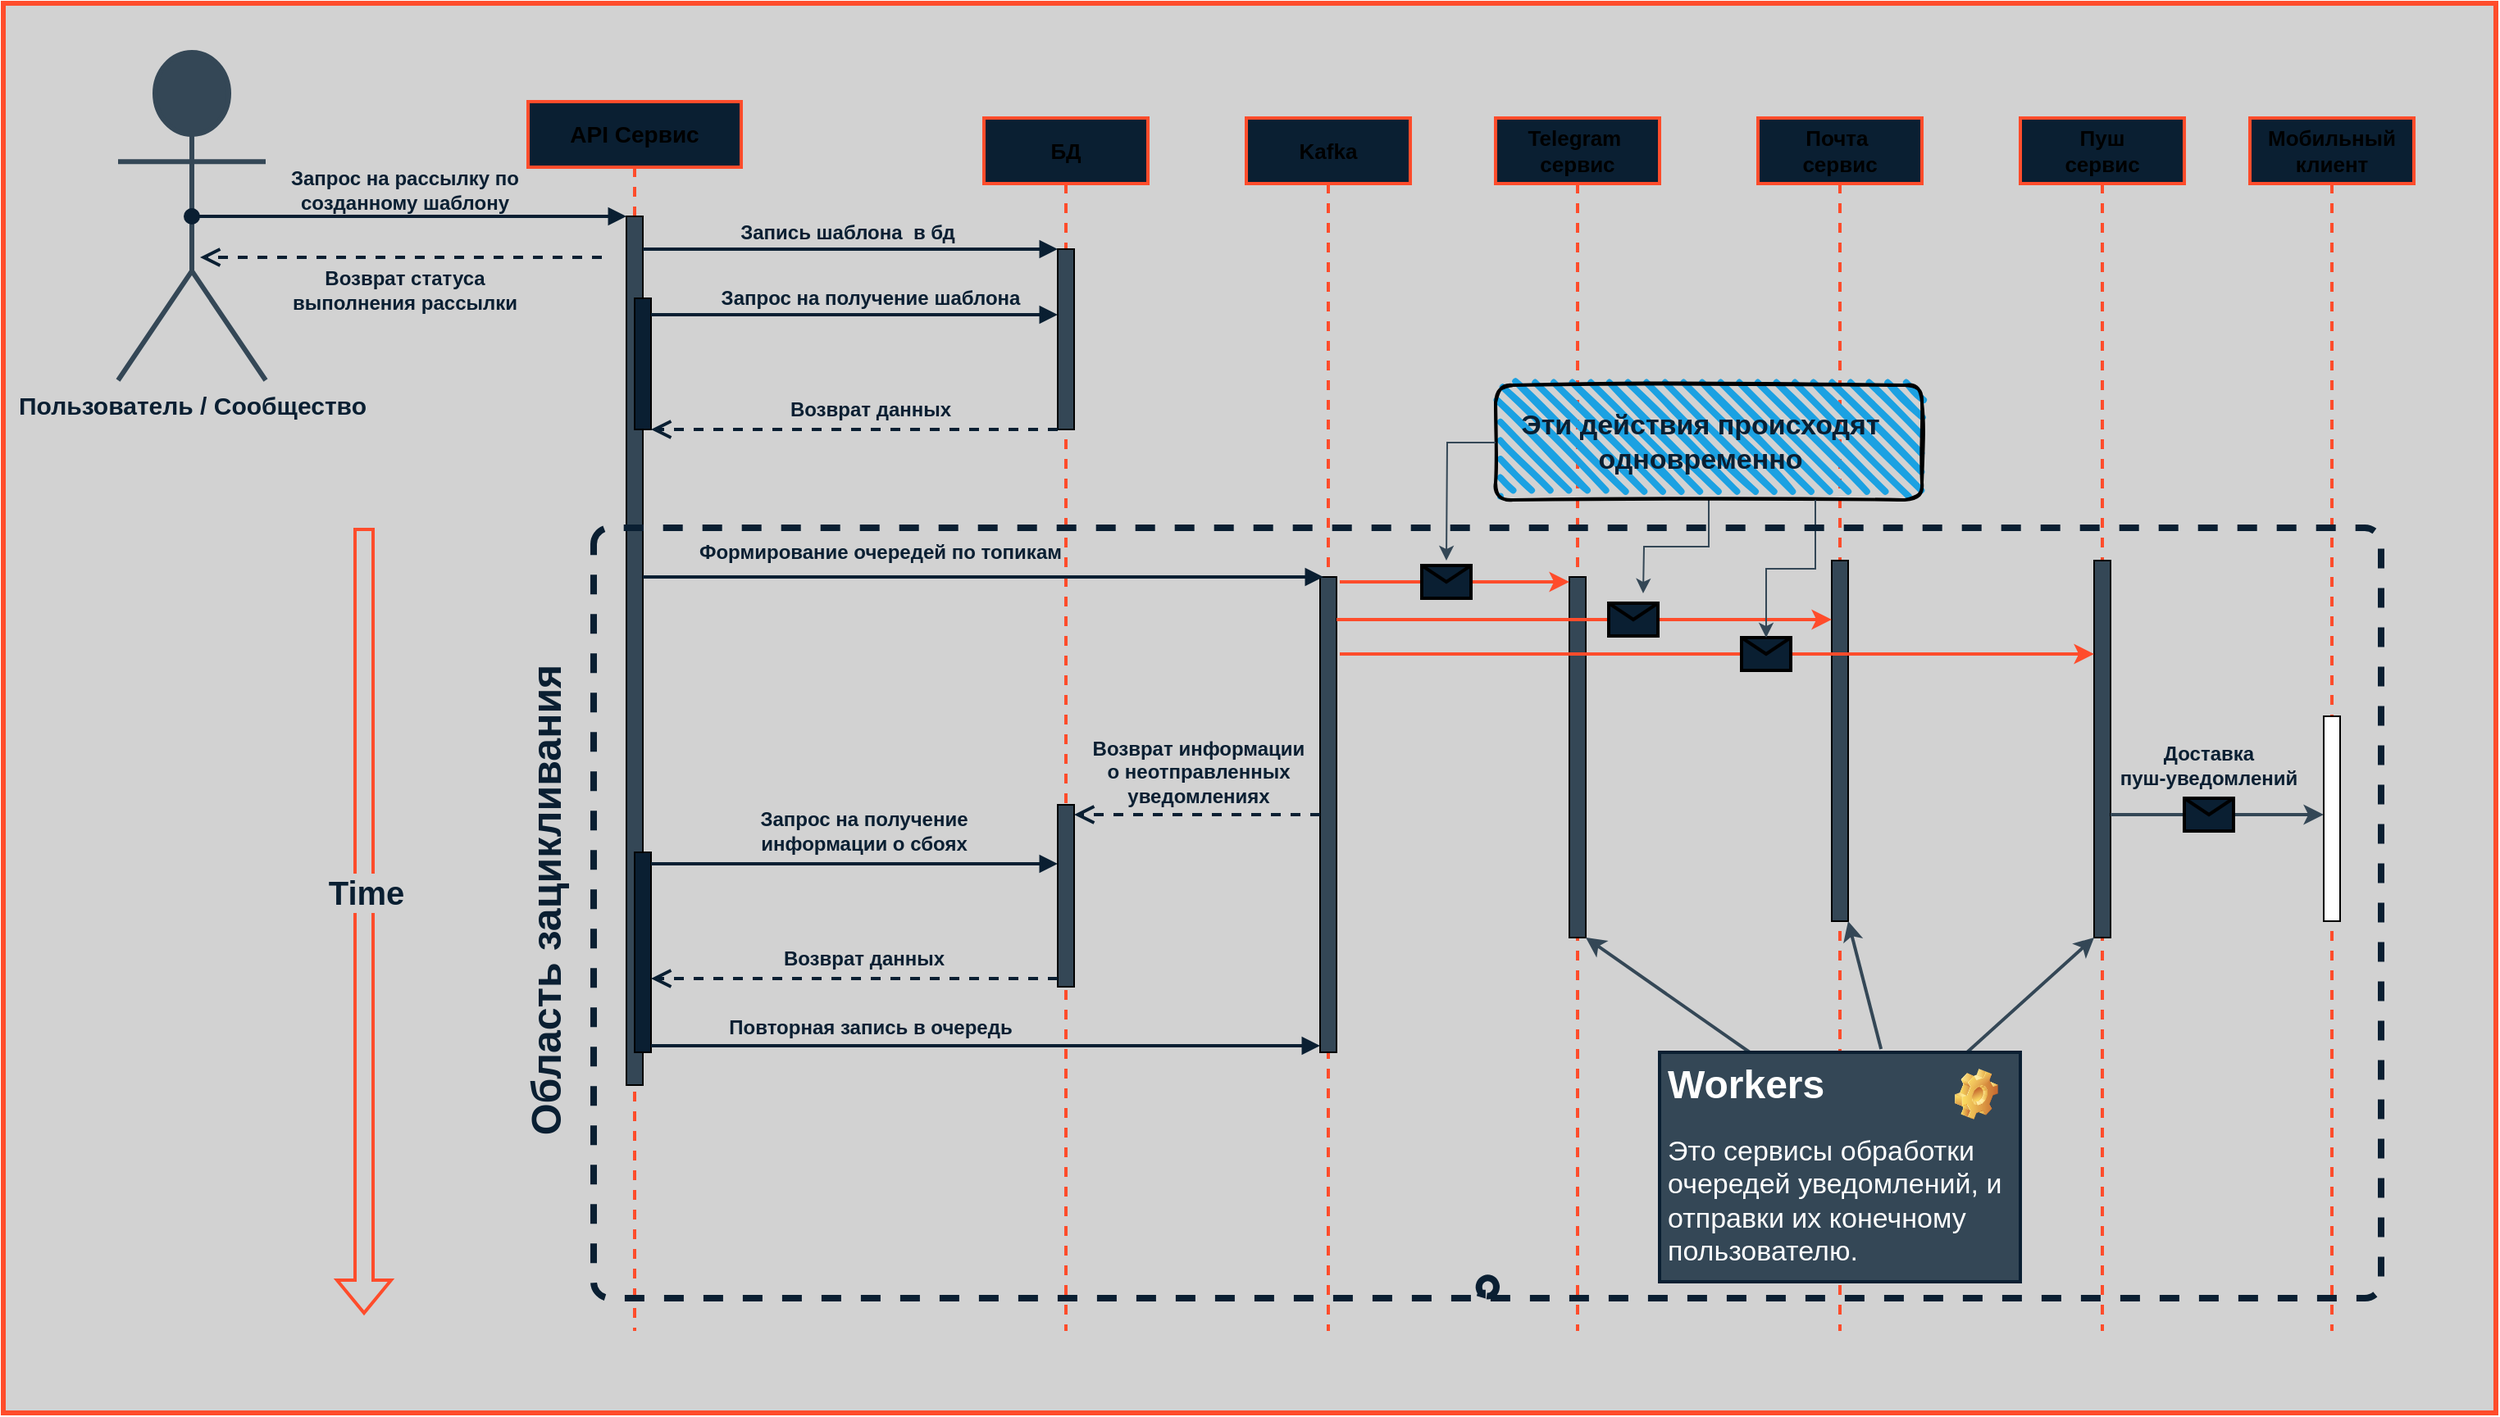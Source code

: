 <mxfile version="21.8.2" type="device">
  <diagram name="Page-1" id="2YBvvXClWsGukQMizWep">
    <mxGraphModel dx="2899" dy="2320" grid="1" gridSize="10" guides="1" tooltips="1" connect="1" arrows="1" fold="1" page="1" pageScale="1" pageWidth="850" pageHeight="1100" math="0" shadow="0">
      <root>
        <mxCell id="0" />
        <mxCell id="1" parent="0" />
        <mxCell id="Fk_k4UzwU_PlOsyObtsu-2" value="" style="rounded=0;whiteSpace=wrap;html=1;fillColor=#D2D2D2;strokeWidth=3;strokeColor=#FF4C2B;movable=1;resizable=1;rotatable=1;deletable=1;editable=1;locked=0;connectable=1;" vertex="1" parent="1">
          <mxGeometry x="-70" y="-10" width="1520" height="860" as="geometry" />
        </mxCell>
        <mxCell id="aM9ryv3xv72pqoxQDRHE-1" value="&lt;font style=&quot;font-size: 14px;&quot;&gt;&lt;b&gt;API Сервис&lt;/b&gt;&lt;/font&gt;" style="shape=umlLifeline;perimeter=lifelinePerimeter;whiteSpace=wrap;html=1;container=0;dropTarget=0;collapsible=0;recursiveResize=0;outlineConnect=0;portConstraint=eastwest;newEdgeStyle={&quot;edgeStyle&quot;:&quot;elbowEdgeStyle&quot;,&quot;elbow&quot;:&quot;vertical&quot;,&quot;curved&quot;:0,&quot;rounded&quot;:0};strokeWidth=2;strokeColor=#FF4C2B;fillColor=#0A1F32;" parent="1" vertex="1">
          <mxGeometry x="250" y="50" width="130" height="750" as="geometry" />
        </mxCell>
        <mxCell id="aM9ryv3xv72pqoxQDRHE-2" value="" style="html=1;points=[];perimeter=orthogonalPerimeter;outlineConnect=0;targetShapes=umlLifeline;portConstraint=eastwest;newEdgeStyle={&quot;edgeStyle&quot;:&quot;elbowEdgeStyle&quot;,&quot;elbow&quot;:&quot;vertical&quot;,&quot;curved&quot;:0,&quot;rounded&quot;:0};fillColor=#344756;" parent="aM9ryv3xv72pqoxQDRHE-1" vertex="1">
          <mxGeometry x="60" y="70" width="10" height="530" as="geometry" />
        </mxCell>
        <mxCell id="aM9ryv3xv72pqoxQDRHE-4" value="" style="html=1;points=[];perimeter=orthogonalPerimeter;outlineConnect=0;targetShapes=umlLifeline;portConstraint=eastwest;newEdgeStyle={&quot;edgeStyle&quot;:&quot;elbowEdgeStyle&quot;,&quot;elbow&quot;:&quot;vertical&quot;,&quot;curved&quot;:0,&quot;rounded&quot;:0};fillColor=#0A1F32;" parent="aM9ryv3xv72pqoxQDRHE-1" vertex="1">
          <mxGeometry x="65" y="120" width="10" height="80" as="geometry" />
        </mxCell>
        <mxCell id="bHfFdbvjbziyMw19bAwN-39" value="" style="html=1;points=[];perimeter=orthogonalPerimeter;outlineConnect=0;targetShapes=umlLifeline;portConstraint=eastwest;newEdgeStyle={&quot;edgeStyle&quot;:&quot;elbowEdgeStyle&quot;,&quot;elbow&quot;:&quot;vertical&quot;,&quot;curved&quot;:0,&quot;rounded&quot;:0};fillColor=#0A1F32;" parent="aM9ryv3xv72pqoxQDRHE-1" vertex="1">
          <mxGeometry x="65" y="458" width="10" height="122" as="geometry" />
        </mxCell>
        <mxCell id="aM9ryv3xv72pqoxQDRHE-5" value="&lt;b&gt;&lt;font style=&quot;font-size: 13px;&quot;&gt;БД&lt;/font&gt;&lt;/b&gt;" style="shape=umlLifeline;perimeter=lifelinePerimeter;whiteSpace=wrap;html=1;container=0;dropTarget=0;collapsible=0;recursiveResize=0;outlineConnect=0;portConstraint=eastwest;newEdgeStyle={&quot;edgeStyle&quot;:&quot;elbowEdgeStyle&quot;,&quot;elbow&quot;:&quot;vertical&quot;,&quot;curved&quot;:0,&quot;rounded&quot;:0};strokeWidth=2;strokeColor=#FF4C2B;fillColor=#0A1F32;" parent="1" vertex="1">
          <mxGeometry x="528" y="60" width="100" height="740" as="geometry" />
        </mxCell>
        <mxCell id="aM9ryv3xv72pqoxQDRHE-6" value="" style="html=1;points=[];perimeter=orthogonalPerimeter;outlineConnect=0;targetShapes=umlLifeline;portConstraint=eastwest;newEdgeStyle={&quot;edgeStyle&quot;:&quot;elbowEdgeStyle&quot;,&quot;elbow&quot;:&quot;vertical&quot;,&quot;curved&quot;:0,&quot;rounded&quot;:0};fillColor=#344756;" parent="aM9ryv3xv72pqoxQDRHE-5" vertex="1">
          <mxGeometry x="45" y="80" width="10" height="110" as="geometry" />
        </mxCell>
        <mxCell id="bHfFdbvjbziyMw19bAwN-40" value="" style="html=1;points=[];perimeter=orthogonalPerimeter;outlineConnect=0;targetShapes=umlLifeline;portConstraint=eastwest;newEdgeStyle={&quot;edgeStyle&quot;:&quot;elbowEdgeStyle&quot;,&quot;elbow&quot;:&quot;vertical&quot;,&quot;curved&quot;:0,&quot;rounded&quot;:0};fillColor=#344756;" parent="aM9ryv3xv72pqoxQDRHE-5" vertex="1">
          <mxGeometry x="45" y="419" width="10" height="111" as="geometry" />
        </mxCell>
        <mxCell id="aM9ryv3xv72pqoxQDRHE-7" value="" style="html=1;verticalAlign=bottom;endArrow=block;edgeStyle=elbowEdgeStyle;elbow=vertical;curved=0;rounded=0;strokeWidth=2;strokeColor=#0A1F32;" parent="1" source="aM9ryv3xv72pqoxQDRHE-2" target="aM9ryv3xv72pqoxQDRHE-6" edge="1">
          <mxGeometry relative="1" as="geometry">
            <mxPoint x="405" y="150" as="sourcePoint" />
            <Array as="points">
              <mxPoint x="390" y="140" />
            </Array>
          </mxGeometry>
        </mxCell>
        <mxCell id="bHfFdbvjbziyMw19bAwN-1" value="&lt;b&gt;&lt;font style=&quot;font-size: 13px;&quot;&gt;Kafka&lt;/font&gt;&lt;/b&gt;" style="shape=umlLifeline;perimeter=lifelinePerimeter;whiteSpace=wrap;html=1;container=0;dropTarget=0;collapsible=0;recursiveResize=0;outlineConnect=0;portConstraint=eastwest;newEdgeStyle={&quot;edgeStyle&quot;:&quot;elbowEdgeStyle&quot;,&quot;elbow&quot;:&quot;vertical&quot;,&quot;curved&quot;:0,&quot;rounded&quot;:0};strokeWidth=2;strokeColor=#FF4C2B;fillColor=#0A1F32;" parent="1" vertex="1">
          <mxGeometry x="688" y="60" width="100" height="740" as="geometry" />
        </mxCell>
        <mxCell id="bHfFdbvjbziyMw19bAwN-2" value="" style="html=1;points=[];perimeter=orthogonalPerimeter;outlineConnect=0;targetShapes=umlLifeline;portConstraint=eastwest;newEdgeStyle={&quot;edgeStyle&quot;:&quot;elbowEdgeStyle&quot;,&quot;elbow&quot;:&quot;vertical&quot;,&quot;curved&quot;:0,&quot;rounded&quot;:0};fillColor=#344756;" parent="bHfFdbvjbziyMw19bAwN-1" vertex="1">
          <mxGeometry x="45" y="280" width="10" height="290" as="geometry" />
        </mxCell>
        <mxCell id="bHfFdbvjbziyMw19bAwN-3" value="" style="shape=flexArrow;endArrow=classic;html=1;rounded=0;strokeWidth=2;strokeColor=#FF4C2B;" parent="1" edge="1">
          <mxGeometry width="50" height="50" relative="1" as="geometry">
            <mxPoint x="150" y="310" as="sourcePoint" />
            <mxPoint x="150" y="790" as="targetPoint" />
          </mxGeometry>
        </mxCell>
        <mxCell id="bHfFdbvjbziyMw19bAwN-5" value="&lt;font style=&quot;font-size: 20px;&quot;&gt;&lt;b&gt;Time&lt;/b&gt;&lt;/font&gt;" style="edgeLabel;html=1;align=center;verticalAlign=middle;resizable=0;points=[];labelBackgroundColor=#D2D2D2;fontColor=#0A1F32;fontSize=13;" parent="bHfFdbvjbziyMw19bAwN-3" vertex="1" connectable="0">
          <mxGeometry x="-0.074" y="1" relative="1" as="geometry">
            <mxPoint as="offset" />
          </mxGeometry>
        </mxCell>
        <mxCell id="bHfFdbvjbziyMw19bAwN-6" value="&lt;font size=&quot;1&quot; color=&quot;#0a1f32&quot;&gt;&lt;b style=&quot;font-size: 15px;&quot;&gt;Пользователь / Сообщество&lt;/b&gt;&lt;/font&gt;" style="shape=umlActor;verticalLabelPosition=bottom;verticalAlign=top;html=1;outlineConnect=0;strokeWidth=3;strokeColor=#344756;fillColor=#344756;" parent="1" vertex="1">
          <mxGeometry y="20" width="90" height="200" as="geometry" />
        </mxCell>
        <mxCell id="aM9ryv3xv72pqoxQDRHE-3" value="" style="html=1;verticalAlign=bottom;startArrow=oval;endArrow=block;startSize=8;elbow=vertical;rounded=0;exitX=0.5;exitY=0.5;exitDx=0;exitDy=0;exitPerimeter=0;strokeWidth=2;strokeColor=#0A1F32;" parent="1" source="bHfFdbvjbziyMw19bAwN-6" target="aM9ryv3xv72pqoxQDRHE-2" edge="1">
          <mxGeometry relative="1" as="geometry">
            <mxPoint x="120" y="130" as="sourcePoint" />
          </mxGeometry>
        </mxCell>
        <mxCell id="bHfFdbvjbziyMw19bAwN-8" value="&lt;b style=&quot;font-size: 13px;&quot;&gt;Telegram&amp;nbsp;&lt;br&gt;сервис&lt;/b&gt;" style="shape=umlLifeline;perimeter=lifelinePerimeter;whiteSpace=wrap;html=1;container=0;dropTarget=0;collapsible=0;recursiveResize=0;outlineConnect=0;portConstraint=eastwest;newEdgeStyle={&quot;edgeStyle&quot;:&quot;elbowEdgeStyle&quot;,&quot;elbow&quot;:&quot;vertical&quot;,&quot;curved&quot;:0,&quot;rounded&quot;:0};strokeWidth=2;strokeColor=#FF4C2B;fillColor=#0A1F32;" parent="1" vertex="1">
          <mxGeometry x="840" y="60" width="100" height="740" as="geometry" />
        </mxCell>
        <mxCell id="bHfFdbvjbziyMw19bAwN-9" value="" style="html=1;points=[];perimeter=orthogonalPerimeter;outlineConnect=0;targetShapes=umlLifeline;portConstraint=eastwest;newEdgeStyle={&quot;edgeStyle&quot;:&quot;elbowEdgeStyle&quot;,&quot;elbow&quot;:&quot;vertical&quot;,&quot;curved&quot;:0,&quot;rounded&quot;:0};fillColor=#344756;" parent="bHfFdbvjbziyMw19bAwN-8" vertex="1">
          <mxGeometry x="45" y="280" width="10" height="220" as="geometry" />
        </mxCell>
        <mxCell id="bHfFdbvjbziyMw19bAwN-13" value="" style="html=1;verticalAlign=bottom;endArrow=block;edgeStyle=elbowEdgeStyle;elbow=vertical;curved=0;rounded=0;strokeWidth=2;strokeColor=#0A1F32;" parent="1" edge="1" source="aM9ryv3xv72pqoxQDRHE-2">
          <mxGeometry x="0.108" y="10" relative="1" as="geometry">
            <mxPoint x="330" y="340" as="sourcePoint" />
            <Array as="points">
              <mxPoint x="400" y="340" />
            </Array>
            <mxPoint x="735" y="340" as="targetPoint" />
            <mxPoint as="offset" />
          </mxGeometry>
        </mxCell>
        <mxCell id="bHfFdbvjbziyMw19bAwN-15" value="" style="html=1;verticalAlign=bottom;endArrow=open;dashed=1;endSize=8;edgeStyle=elbowEdgeStyle;elbow=vertical;curved=0;rounded=0;strokeWidth=2;strokeColor=#0A1F32;" parent="1" edge="1">
          <mxGeometry relative="1" as="geometry">
            <mxPoint x="50" y="145" as="targetPoint" />
            <Array as="points">
              <mxPoint x="145" y="145" />
            </Array>
            <mxPoint x="295" y="145" as="sourcePoint" />
          </mxGeometry>
        </mxCell>
        <mxCell id="bHfFdbvjbziyMw19bAwN-16" value="&lt;b style=&quot;font-size: 13px;&quot;&gt;Почта&amp;nbsp;&lt;br&gt;сервис&lt;/b&gt;" style="shape=umlLifeline;perimeter=lifelinePerimeter;whiteSpace=wrap;html=1;container=0;dropTarget=0;collapsible=0;recursiveResize=0;outlineConnect=0;portConstraint=eastwest;newEdgeStyle={&quot;edgeStyle&quot;:&quot;elbowEdgeStyle&quot;,&quot;elbow&quot;:&quot;vertical&quot;,&quot;curved&quot;:0,&quot;rounded&quot;:0};strokeWidth=2;strokeColor=#FF4C2B;fillColor=#0A1F32;" parent="1" vertex="1">
          <mxGeometry x="1000" y="60" width="100" height="740" as="geometry" />
        </mxCell>
        <mxCell id="bHfFdbvjbziyMw19bAwN-17" value="" style="html=1;points=[];perimeter=orthogonalPerimeter;outlineConnect=0;targetShapes=umlLifeline;portConstraint=eastwest;newEdgeStyle={&quot;edgeStyle&quot;:&quot;elbowEdgeStyle&quot;,&quot;elbow&quot;:&quot;vertical&quot;,&quot;curved&quot;:0,&quot;rounded&quot;:0};fillColor=#344756;" parent="bHfFdbvjbziyMw19bAwN-16" vertex="1">
          <mxGeometry x="45" y="270" width="10" height="220" as="geometry" />
        </mxCell>
        <mxCell id="bHfFdbvjbziyMw19bAwN-18" value="&lt;b style=&quot;font-size: 13px;&quot;&gt;Пуш&lt;br&gt;сервис&lt;/b&gt;" style="shape=umlLifeline;perimeter=lifelinePerimeter;whiteSpace=wrap;html=1;container=0;dropTarget=0;collapsible=0;recursiveResize=0;outlineConnect=0;portConstraint=eastwest;newEdgeStyle={&quot;edgeStyle&quot;:&quot;elbowEdgeStyle&quot;,&quot;elbow&quot;:&quot;vertical&quot;,&quot;curved&quot;:0,&quot;rounded&quot;:0};strokeWidth=2;strokeColor=#FF4C2B;fillColor=#0A1F32;" parent="1" vertex="1">
          <mxGeometry x="1160" y="60" width="100" height="740" as="geometry" />
        </mxCell>
        <mxCell id="bHfFdbvjbziyMw19bAwN-19" value="" style="html=1;points=[];perimeter=orthogonalPerimeter;outlineConnect=0;targetShapes=umlLifeline;portConstraint=eastwest;newEdgeStyle={&quot;edgeStyle&quot;:&quot;elbowEdgeStyle&quot;,&quot;elbow&quot;:&quot;vertical&quot;,&quot;curved&quot;:0,&quot;rounded&quot;:0};fillColor=#344756;" parent="bHfFdbvjbziyMw19bAwN-18" vertex="1">
          <mxGeometry x="45" y="270" width="10" height="230" as="geometry" />
        </mxCell>
        <mxCell id="bHfFdbvjbziyMw19bAwN-53" value="&lt;span style=&quot;font-size: 13px;&quot;&gt;&lt;b&gt;Мобильный&lt;br&gt;клиент&lt;br&gt;&lt;/b&gt;&lt;/span&gt;" style="shape=umlLifeline;perimeter=lifelinePerimeter;whiteSpace=wrap;html=1;container=0;dropTarget=0;collapsible=0;recursiveResize=0;outlineConnect=0;portConstraint=eastwest;newEdgeStyle={&quot;edgeStyle&quot;:&quot;elbowEdgeStyle&quot;,&quot;elbow&quot;:&quot;vertical&quot;,&quot;curved&quot;:0,&quot;rounded&quot;:0};strokeWidth=2;strokeColor=#FF4C2B;fillColor=#0A1F32;" parent="1" vertex="1">
          <mxGeometry x="1300" y="60" width="100" height="740" as="geometry" />
        </mxCell>
        <mxCell id="bHfFdbvjbziyMw19bAwN-54" value="" style="html=1;points=[];perimeter=orthogonalPerimeter;outlineConnect=0;targetShapes=umlLifeline;portConstraint=eastwest;newEdgeStyle={&quot;edgeStyle&quot;:&quot;elbowEdgeStyle&quot;,&quot;elbow&quot;:&quot;vertical&quot;,&quot;curved&quot;:0,&quot;rounded&quot;:0};" parent="bHfFdbvjbziyMw19bAwN-53" vertex="1">
          <mxGeometry x="45" y="365" width="10" height="125" as="geometry" />
        </mxCell>
        <mxCell id="Fk_k4UzwU_PlOsyObtsu-7" value="&lt;font color=&quot;#0a1f32&quot; style=&quot;font-size: 12px;&quot;&gt;&lt;b&gt;Запрос на рассылку по созданному шаблону&lt;/b&gt;&lt;/font&gt;" style="text;html=1;strokeColor=none;fillColor=none;align=center;verticalAlign=middle;whiteSpace=wrap;rounded=0;" vertex="1" parent="1">
          <mxGeometry x="100" y="89" width="150" height="30" as="geometry" />
        </mxCell>
        <mxCell id="Fk_k4UzwU_PlOsyObtsu-8" value="&lt;font color=&quot;#0a1f32&quot;&gt;&lt;b&gt;Возврат статуса выполнения рассылки&lt;/b&gt;&lt;/font&gt;" style="text;html=1;strokeColor=none;fillColor=none;align=center;verticalAlign=middle;whiteSpace=wrap;rounded=0;" vertex="1" parent="1">
          <mxGeometry x="100" y="150" width="150" height="30" as="geometry" />
        </mxCell>
        <mxCell id="Fk_k4UzwU_PlOsyObtsu-9" value="&lt;font color=&quot;#0a1f32&quot; style=&quot;font-size: 12px;&quot;&gt;&lt;b&gt;Запись шаблона&amp;nbsp; в бд&lt;/b&gt;&lt;/font&gt;" style="text;html=1;strokeColor=none;fillColor=none;align=center;verticalAlign=middle;whiteSpace=wrap;rounded=0;" vertex="1" parent="1">
          <mxGeometry x="370" y="115" width="150" height="30" as="geometry" />
        </mxCell>
        <mxCell id="Fk_k4UzwU_PlOsyObtsu-11" value="&lt;font color=&quot;#0a1f32&quot;&gt;&lt;b&gt;Запрос на получение шаблона&lt;/b&gt;&lt;/font&gt;" style="text;html=1;strokeColor=none;fillColor=none;align=center;verticalAlign=middle;whiteSpace=wrap;rounded=0;" vertex="1" parent="1">
          <mxGeometry x="359" y="155" width="200" height="30" as="geometry" />
        </mxCell>
        <mxCell id="aM9ryv3xv72pqoxQDRHE-9" value="" style="html=1;verticalAlign=bottom;endArrow=block;edgeStyle=elbowEdgeStyle;elbow=horizontal;curved=0;rounded=0;strokeWidth=2;strokeColor=#0A1F32;" parent="1" source="aM9ryv3xv72pqoxQDRHE-4" target="aM9ryv3xv72pqoxQDRHE-6" edge="1">
          <mxGeometry relative="1" as="geometry">
            <mxPoint x="385" y="180" as="sourcePoint" />
            <Array as="points">
              <mxPoint x="400" y="180" />
            </Array>
          </mxGeometry>
        </mxCell>
        <mxCell id="aM9ryv3xv72pqoxQDRHE-10" value="" style="html=1;verticalAlign=bottom;endArrow=open;dashed=1;endSize=8;edgeStyle=elbowEdgeStyle;elbow=vertical;curved=0;rounded=0;strokeColor=#0A1F32;strokeWidth=2;" parent="1" source="aM9ryv3xv72pqoxQDRHE-6" target="aM9ryv3xv72pqoxQDRHE-4" edge="1">
          <mxGeometry relative="1" as="geometry">
            <mxPoint x="385" y="255" as="targetPoint" />
            <Array as="points">
              <mxPoint x="390" y="250" />
            </Array>
          </mxGeometry>
        </mxCell>
        <mxCell id="Fk_k4UzwU_PlOsyObtsu-12" value="&lt;font color=&quot;#0a1f32&quot;&gt;&lt;b&gt;Возврат данных&lt;/b&gt;&lt;/font&gt;" style="text;html=1;strokeColor=none;fillColor=none;align=center;verticalAlign=middle;whiteSpace=wrap;rounded=0;" vertex="1" parent="1">
          <mxGeometry x="359" y="223" width="200" height="30" as="geometry" />
        </mxCell>
        <mxCell id="Fk_k4UzwU_PlOsyObtsu-13" value="&lt;font color=&quot;#0a1f32&quot;&gt;&lt;b&gt;Формирование очередей по топикам&lt;/b&gt;&lt;/font&gt;" style="text;html=1;strokeColor=none;fillColor=none;align=center;verticalAlign=middle;whiteSpace=wrap;rounded=0;" vertex="1" parent="1">
          <mxGeometry x="350" y="310" width="230" height="30" as="geometry" />
        </mxCell>
        <mxCell id="Fk_k4UzwU_PlOsyObtsu-15" value="" style="endArrow=classic;html=1;rounded=0;strokeWidth=2;strokeColor=#FF4C2B;" edge="1" parent="1">
          <mxGeometry relative="1" as="geometry">
            <mxPoint x="745" y="343" as="sourcePoint" />
            <mxPoint x="885" y="343" as="targetPoint" />
          </mxGeometry>
        </mxCell>
        <mxCell id="Fk_k4UzwU_PlOsyObtsu-16" value="" style="shape=message;html=1;outlineConnect=0;fillColor=#0A1F32;strokeWidth=2;" vertex="1" parent="Fk_k4UzwU_PlOsyObtsu-15">
          <mxGeometry width="30" height="20" relative="1" as="geometry">
            <mxPoint x="-20" y="-10" as="offset" />
          </mxGeometry>
        </mxCell>
        <mxCell id="Fk_k4UzwU_PlOsyObtsu-17" value="" style="endArrow=classic;html=1;rounded=0;strokeWidth=2;strokeColor=#FF4C2B;" edge="1" parent="1" source="bHfFdbvjbziyMw19bAwN-2">
          <mxGeometry relative="1" as="geometry">
            <mxPoint x="740" y="366" as="sourcePoint" />
            <mxPoint x="1045" y="366" as="targetPoint" />
          </mxGeometry>
        </mxCell>
        <mxCell id="Fk_k4UzwU_PlOsyObtsu-18" value="" style="shape=message;html=1;outlineConnect=0;fillColor=#0A1F32;strokeWidth=2;" vertex="1" parent="Fk_k4UzwU_PlOsyObtsu-17">
          <mxGeometry width="30" height="20" relative="1" as="geometry">
            <mxPoint x="15" y="-10" as="offset" />
          </mxGeometry>
        </mxCell>
        <mxCell id="Fk_k4UzwU_PlOsyObtsu-19" value="" style="endArrow=classic;html=1;rounded=0;strokeWidth=2;strokeColor=#FF4C2B;" edge="1" parent="1">
          <mxGeometry relative="1" as="geometry">
            <mxPoint x="745" y="387" as="sourcePoint" />
            <mxPoint x="1205" y="387" as="targetPoint" />
          </mxGeometry>
        </mxCell>
        <mxCell id="Fk_k4UzwU_PlOsyObtsu-20" value="" style="shape=message;html=1;outlineConnect=0;fillColor=#0A1F32;strokeWidth=2;" vertex="1" parent="Fk_k4UzwU_PlOsyObtsu-19">
          <mxGeometry width="30" height="20" relative="1" as="geometry">
            <mxPoint x="15" y="-10" as="offset" />
          </mxGeometry>
        </mxCell>
        <mxCell id="Fk_k4UzwU_PlOsyObtsu-25" style="edgeStyle=orthogonalEdgeStyle;rounded=0;orthogonalLoop=1;jettySize=auto;html=1;strokeColor=#344756;" edge="1" parent="1" source="Fk_k4UzwU_PlOsyObtsu-22">
          <mxGeometry relative="1" as="geometry">
            <mxPoint x="930" y="350" as="targetPoint" />
          </mxGeometry>
        </mxCell>
        <mxCell id="Fk_k4UzwU_PlOsyObtsu-22" value="" style="rounded=1;whiteSpace=wrap;html=1;strokeWidth=2;fillWeight=4;hachureGap=8;hachureAngle=45;fillColor=#1ba1e2;sketch=1;" vertex="1" parent="1">
          <mxGeometry x="840" y="223" width="260" height="70" as="geometry" />
        </mxCell>
        <mxCell id="Fk_k4UzwU_PlOsyObtsu-24" style="edgeStyle=orthogonalEdgeStyle;rounded=0;orthogonalLoop=1;jettySize=auto;html=1;exitX=0;exitY=0.5;exitDx=0;exitDy=0;strokeColor=#344756;" edge="1" parent="1" source="Fk_k4UzwU_PlOsyObtsu-22">
          <mxGeometry relative="1" as="geometry">
            <mxPoint x="810" y="330.0" as="targetPoint" />
          </mxGeometry>
        </mxCell>
        <mxCell id="Fk_k4UzwU_PlOsyObtsu-26" style="edgeStyle=orthogonalEdgeStyle;rounded=0;orthogonalLoop=1;jettySize=auto;html=1;entryX=0.5;entryY=0;entryDx=0;entryDy=0;exitX=0.75;exitY=1;exitDx=0;exitDy=0;strokeColor=#344756;" edge="1" parent="1" source="Fk_k4UzwU_PlOsyObtsu-22" target="Fk_k4UzwU_PlOsyObtsu-20">
          <mxGeometry relative="1" as="geometry" />
        </mxCell>
        <mxCell id="Fk_k4UzwU_PlOsyObtsu-23" value="&lt;font color=&quot;#0a1f32&quot; style=&quot;font-size: 17px;&quot;&gt;&lt;b style=&quot;&quot;&gt;Эти действия происходят одновременно&lt;/b&gt;&lt;/font&gt;" style="text;html=1;strokeColor=none;fillColor=none;align=center;verticalAlign=middle;whiteSpace=wrap;rounded=0;strokeWidth=3;" vertex="1" parent="1">
          <mxGeometry x="850" y="228" width="230" height="60" as="geometry" />
        </mxCell>
        <mxCell id="Fk_k4UzwU_PlOsyObtsu-30" style="rounded=0;orthogonalLoop=1;jettySize=auto;html=1;strokeWidth=2;strokeColor=#344756;" edge="1" parent="1" source="Fk_k4UzwU_PlOsyObtsu-29" target="bHfFdbvjbziyMw19bAwN-19">
          <mxGeometry relative="1" as="geometry" />
        </mxCell>
        <mxCell id="Fk_k4UzwU_PlOsyObtsu-31" style="rounded=0;orthogonalLoop=1;jettySize=auto;html=1;exitX=0.25;exitY=0;exitDx=0;exitDy=0;strokeWidth=2;strokeColor=#344756;" edge="1" parent="1" source="Fk_k4UzwU_PlOsyObtsu-29" target="bHfFdbvjbziyMw19bAwN-9">
          <mxGeometry relative="1" as="geometry" />
        </mxCell>
        <mxCell id="Fk_k4UzwU_PlOsyObtsu-32" style="rounded=0;orthogonalLoop=1;jettySize=auto;html=1;strokeWidth=2;strokeColor=#344756;exitX=0.614;exitY=-0.014;exitDx=0;exitDy=0;exitPerimeter=0;" edge="1" parent="1" source="Fk_k4UzwU_PlOsyObtsu-29" target="bHfFdbvjbziyMw19bAwN-17">
          <mxGeometry relative="1" as="geometry" />
        </mxCell>
        <mxCell id="Fk_k4UzwU_PlOsyObtsu-29" value="&lt;h1 style=&quot;&quot;&gt;&lt;font style=&quot;font-size: 24px;&quot; color=&quot;#ffffff&quot;&gt;Workers&lt;/font&gt;&lt;/h1&gt;&lt;p style=&quot;&quot;&gt;&lt;font style=&quot;font-size: 17px;&quot; color=&quot;#ffffff&quot;&gt;Это сервисы обработки очередей уведомлений, и отправки их конечному пользователю.&lt;/font&gt;&lt;/p&gt;" style="text;html=1;strokeColor=#0A1F32;fillColor=#344756;spacing=5;spacingTop=-20;whiteSpace=wrap;overflow=hidden;rounded=0;strokeWidth=2;" vertex="1" parent="1">
          <mxGeometry x="940" y="630" width="220" height="140" as="geometry" />
        </mxCell>
        <mxCell id="Fk_k4UzwU_PlOsyObtsu-33" value="" style="endArrow=classic;html=1;rounded=0;strokeWidth=2;strokeColor=#344756;" edge="1" parent="1">
          <mxGeometry relative="1" as="geometry">
            <mxPoint x="1215" y="485" as="sourcePoint" />
            <mxPoint x="1345" y="485" as="targetPoint" />
          </mxGeometry>
        </mxCell>
        <mxCell id="Fk_k4UzwU_PlOsyObtsu-34" value="" style="shape=message;html=1;outlineConnect=0;fillColor=#0A1F32;strokeWidth=2;" vertex="1" parent="Fk_k4UzwU_PlOsyObtsu-33">
          <mxGeometry width="30" height="20" relative="1" as="geometry">
            <mxPoint x="-20" y="-10" as="offset" />
          </mxGeometry>
        </mxCell>
        <mxCell id="Fk_k4UzwU_PlOsyObtsu-35" value="&lt;font color=&quot;#0a1f32&quot;&gt;&lt;b&gt;Доставка&lt;br&gt;пуш-уведомлений&lt;br&gt;&lt;/b&gt;&lt;/font&gt;" style="text;html=1;strokeColor=none;fillColor=none;align=center;verticalAlign=middle;whiteSpace=wrap;rounded=0;" vertex="1" parent="1">
          <mxGeometry x="1200" y="440" width="150" height="30" as="geometry" />
        </mxCell>
        <mxCell id="Fk_k4UzwU_PlOsyObtsu-36" value="" style="html=1;verticalAlign=bottom;endArrow=open;dashed=1;endSize=8;elbow=vertical;rounded=0;strokeColor=#0A1F32;strokeWidth=2;" edge="1" parent="1" source="bHfFdbvjbziyMw19bAwN-2" target="bHfFdbvjbziyMw19bAwN-40">
          <mxGeometry relative="1" as="geometry">
            <mxPoint x="580" y="697" as="targetPoint" />
            <mxPoint x="828" y="697" as="sourcePoint" />
          </mxGeometry>
        </mxCell>
        <mxCell id="Fk_k4UzwU_PlOsyObtsu-37" value="&lt;font color=&quot;#0a1f32&quot;&gt;&lt;b&gt;Возврат информации &lt;br&gt;о неотправленных уведомлениях&lt;br&gt;&lt;/b&gt;&lt;/font&gt;" style="text;html=1;strokeColor=none;fillColor=none;align=center;verticalAlign=middle;whiteSpace=wrap;rounded=0;" vertex="1" parent="1">
          <mxGeometry x="559" y="444" width="200" height="30" as="geometry" />
        </mxCell>
        <mxCell id="Fk_k4UzwU_PlOsyObtsu-39" value="&lt;font color=&quot;#0a1f32&quot;&gt;&lt;b&gt;Запрос на получение информации о сбоях&lt;/b&gt;&lt;/font&gt;" style="text;html=1;strokeColor=none;fillColor=none;align=center;verticalAlign=middle;whiteSpace=wrap;rounded=0;" vertex="1" parent="1">
          <mxGeometry x="355" y="480" width="200" height="30" as="geometry" />
        </mxCell>
        <mxCell id="Fk_k4UzwU_PlOsyObtsu-40" value="" style="html=1;verticalAlign=bottom;endArrow=block;edgeStyle=elbowEdgeStyle;elbow=horizontal;curved=0;rounded=0;strokeWidth=2;strokeColor=#0A1F32;" edge="1" parent="1" source="bHfFdbvjbziyMw19bAwN-39" target="bHfFdbvjbziyMw19bAwN-40">
          <mxGeometry relative="1" as="geometry">
            <mxPoint x="330" y="515" as="sourcePoint" />
            <Array as="points">
              <mxPoint x="396" y="515" />
            </Array>
            <mxPoint x="569" y="515" as="targetPoint" />
          </mxGeometry>
        </mxCell>
        <mxCell id="Fk_k4UzwU_PlOsyObtsu-41" value="" style="html=1;verticalAlign=bottom;endArrow=open;dashed=1;endSize=8;edgeStyle=elbowEdgeStyle;elbow=vertical;curved=0;rounded=0;strokeColor=#0A1F32;strokeWidth=2;" edge="1" parent="1" source="bHfFdbvjbziyMw19bAwN-40" target="bHfFdbvjbziyMw19bAwN-39">
          <mxGeometry relative="1" as="geometry">
            <mxPoint x="321" y="585" as="targetPoint" />
            <Array as="points">
              <mxPoint x="386" y="585" />
            </Array>
            <mxPoint x="569" y="585" as="sourcePoint" />
          </mxGeometry>
        </mxCell>
        <mxCell id="Fk_k4UzwU_PlOsyObtsu-42" value="&lt;font color=&quot;#0a1f32&quot;&gt;&lt;b&gt;Возврат данных&lt;/b&gt;&lt;/font&gt;" style="text;html=1;strokeColor=none;fillColor=none;align=center;verticalAlign=middle;whiteSpace=wrap;rounded=0;" vertex="1" parent="1">
          <mxGeometry x="355" y="558" width="200" height="30" as="geometry" />
        </mxCell>
        <mxCell id="Fk_k4UzwU_PlOsyObtsu-43" value="" style="html=1;verticalAlign=bottom;endArrow=block;elbow=vertical;rounded=0;strokeWidth=2;strokeColor=#0A1F32;" edge="1" parent="1">
          <mxGeometry x="0.108" y="10" relative="1" as="geometry">
            <mxPoint x="325" y="626" as="sourcePoint" />
            <mxPoint x="733" y="626" as="targetPoint" />
            <mxPoint as="offset" />
          </mxGeometry>
        </mxCell>
        <mxCell id="Fk_k4UzwU_PlOsyObtsu-44" value="&lt;font color=&quot;#0a1f32&quot;&gt;&lt;b&gt;Повторная запись в очередь&lt;/b&gt;&lt;/font&gt;" style="text;html=1;strokeColor=none;fillColor=none;align=center;verticalAlign=middle;whiteSpace=wrap;rounded=0;" vertex="1" parent="1">
          <mxGeometry x="344" y="600" width="230" height="30" as="geometry" />
        </mxCell>
        <mxCell id="Fk_k4UzwU_PlOsyObtsu-45" value="" style="shape=image;html=1;verticalLabelPosition=bottom;verticalAlign=top;imageAspect=1;aspect=fixed;image=img/clipart/Gear_128x128.png" vertex="1" parent="1">
          <mxGeometry x="1120" y="640" width="26.43" height="31" as="geometry" />
        </mxCell>
        <mxCell id="Fk_k4UzwU_PlOsyObtsu-48" value="&lt;font size=&quot;1&quot; color=&quot;#0a1f32&quot; style=&quot;&quot;&gt;&lt;b style=&quot;font-size: 25px;&quot;&gt;Область зацикливания&lt;/b&gt;&lt;/font&gt;" style="text;html=1;strokeColor=none;fillColor=none;align=center;verticalAlign=middle;whiteSpace=wrap;rounded=0;rotation=-90;" vertex="1" parent="1">
          <mxGeometry x="50" y="516" width="420" height="42" as="geometry" />
        </mxCell>
        <mxCell id="Fk_k4UzwU_PlOsyObtsu-49" value="" style="points=[[0.25,0,0],[0.5,0,0],[0.75,0,0],[1,0.25,0],[1,0.5,0],[1,0.75,0],[0.75,1,0],[0.5,1,0],[0.25,1,0],[0,0.75,0],[0,0.5,0],[0,0.25,0]];shape=mxgraph.bpmn.task;whiteSpace=wrap;rectStyle=rounded;size=10;html=1;container=1;expand=0;collapsible=0;taskMarker=abstract;isLoopStandard=1;dashed=1;fillColor=none;strokeColor=#0A1F32;strokeWidth=4;" vertex="1" parent="1">
          <mxGeometry x="290" y="310" width="1090" height="470" as="geometry" />
        </mxCell>
      </root>
    </mxGraphModel>
  </diagram>
</mxfile>
